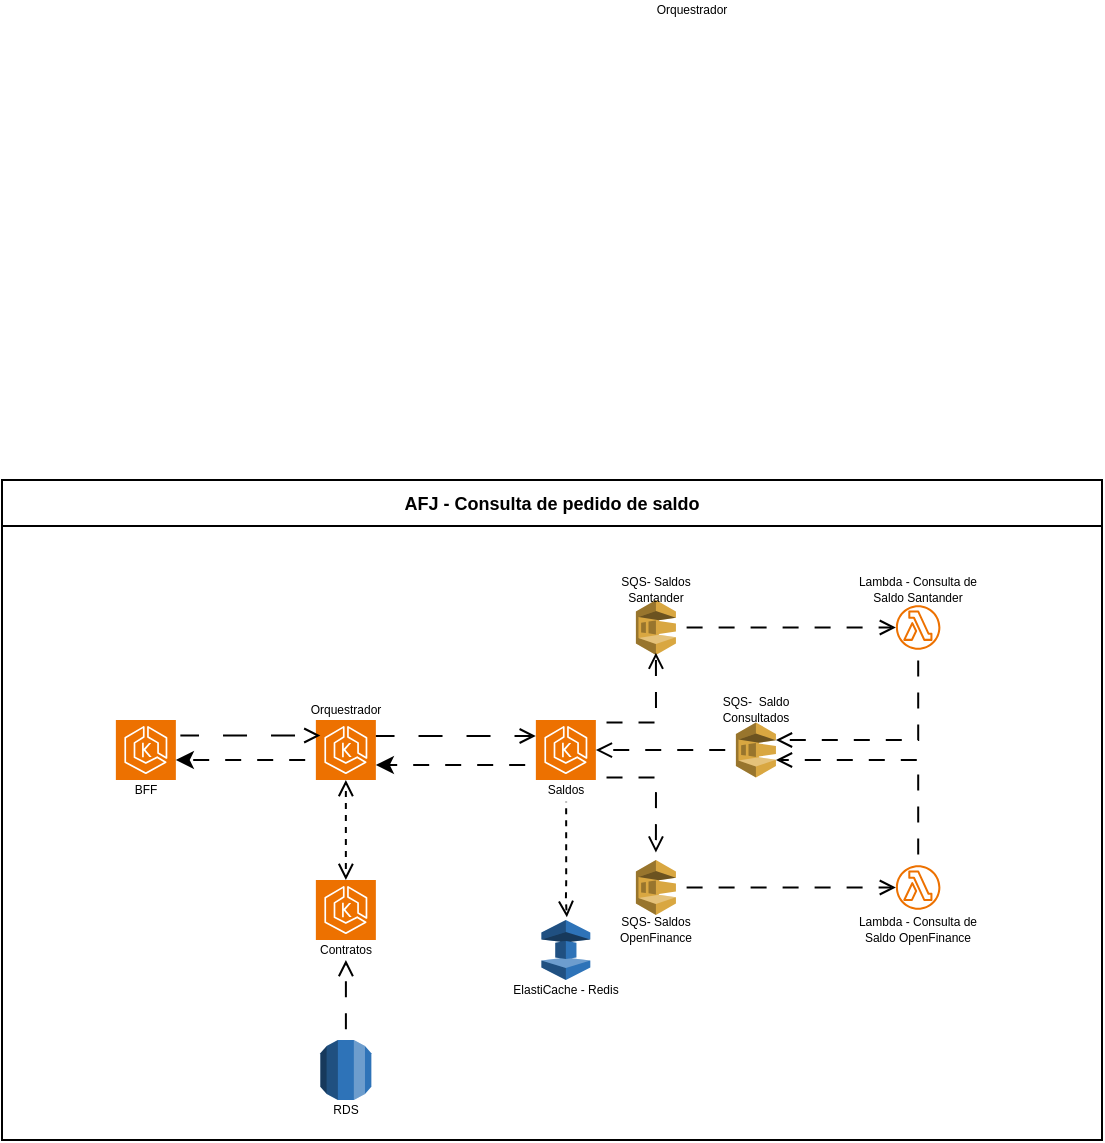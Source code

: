 <mxfile version="22.0.8" type="github">
  <diagram name="Page-1" id="U2yzPNKRa5jr_gz5b9rq">
    <mxGraphModel dx="1056" dy="393" grid="1" gridSize="10" guides="1" tooltips="1" connect="1" arrows="1" fold="1" page="1" pageScale="1" pageWidth="850" pageHeight="1100" math="0" shadow="0">
      <root>
        <mxCell id="0" />
        <mxCell id="1" parent="0" />
        <mxCell id="41qSbJFIDwx0e7CXlq-T-26" value="AFJ - Consulta de pedido de saldo" style="swimlane;whiteSpace=wrap;html=1;fontSize=9;" vertex="1" parent="1">
          <mxGeometry x="120" y="250" width="550" height="330" as="geometry">
            <mxRectangle x="100" y="260" width="190" height="23" as="alternateBounds" />
          </mxGeometry>
        </mxCell>
        <mxCell id="41qSbJFIDwx0e7CXlq-T-5" value="" style="sketch=0;points=[[0,0,0],[0.25,0,0],[0.5,0,0],[0.75,0,0],[1,0,0],[0,1,0],[0.25,1,0],[0.5,1,0],[0.75,1,0],[1,1,0],[0,0.25,0],[0,0.5,0],[0,0.75,0],[1,0.25,0],[1,0.5,0],[1,0.75,0]];outlineConnect=0;fontColor=#232F3E;fillColor=#ED7100;strokeColor=#ffffff;dashed=0;verticalLabelPosition=bottom;verticalAlign=top;align=center;html=1;fontSize=12;fontStyle=0;aspect=fixed;shape=mxgraph.aws4.resourceIcon;resIcon=mxgraph.aws4.eks;" vertex="1" parent="41qSbJFIDwx0e7CXlq-T-26">
          <mxGeometry x="56.93" y="120" width="30" height="30" as="geometry" />
        </mxCell>
        <mxCell id="41qSbJFIDwx0e7CXlq-T-6" value="" style="sketch=0;points=[[0,0,0],[0.25,0,0],[0.5,0,0],[0.75,0,0],[1,0,0],[0,1,0],[0.25,1,0],[0.5,1,0],[0.75,1,0],[1,1,0],[0,0.25,0],[0,0.5,0],[0,0.75,0],[1,0.25,0],[1,0.5,0],[1,0.75,0]];outlineConnect=0;fontColor=#232F3E;fillColor=#ED7100;strokeColor=#ffffff;dashed=0;verticalLabelPosition=bottom;verticalAlign=top;align=center;html=1;fontSize=12;fontStyle=0;aspect=fixed;shape=mxgraph.aws4.resourceIcon;resIcon=mxgraph.aws4.eks;" vertex="1" parent="41qSbJFIDwx0e7CXlq-T-26">
          <mxGeometry x="156.93" y="120" width="30" height="30" as="geometry" />
        </mxCell>
        <mxCell id="41qSbJFIDwx0e7CXlq-T-7" value="" style="sketch=0;points=[[0,0,0],[0.25,0,0],[0.5,0,0],[0.75,0,0],[1,0,0],[0,1,0],[0.25,1,0],[0.5,1,0],[0.75,1,0],[1,1,0],[0,0.25,0],[0,0.5,0],[0,0.75,0],[1,0.25,0],[1,0.5,0],[1,0.75,0]];outlineConnect=0;fontColor=#232F3E;fillColor=#ED7100;strokeColor=#ffffff;dashed=0;verticalLabelPosition=bottom;verticalAlign=top;align=center;html=1;fontSize=12;fontStyle=1;aspect=fixed;shape=mxgraph.aws4.resourceIcon;resIcon=mxgraph.aws4.eks;" vertex="1" parent="41qSbJFIDwx0e7CXlq-T-26">
          <mxGeometry x="156.93" y="200" width="30" height="30" as="geometry" />
        </mxCell>
        <mxCell id="41qSbJFIDwx0e7CXlq-T-21" style="edgeStyle=orthogonalEdgeStyle;rounded=0;orthogonalLoop=1;jettySize=auto;html=1;dashed=1;endArrow=open;endFill=0;flowAnimation=1;startArrow=open;startFill=0;" edge="1" parent="41qSbJFIDwx0e7CXlq-T-26" source="41qSbJFIDwx0e7CXlq-T-6" target="41qSbJFIDwx0e7CXlq-T-7">
          <mxGeometry relative="1" as="geometry" />
        </mxCell>
        <mxCell id="41qSbJFIDwx0e7CXlq-T-32" style="edgeStyle=orthogonalEdgeStyle;rounded=0;orthogonalLoop=1;jettySize=auto;html=1;entryX=0.407;entryY=-0.045;entryDx=0;entryDy=0;entryPerimeter=0;dashed=1;flowAnimation=1;endArrow=open;endFill=0;startArrow=none;startFill=0;" edge="1" parent="41qSbJFIDwx0e7CXlq-T-26">
          <mxGeometry relative="1" as="geometry">
            <mxPoint x="282.08" y="160.9" as="sourcePoint" />
            <mxPoint x="282.425" y="218.65" as="targetPoint" />
            <Array as="points">
              <mxPoint x="281.93" y="201" />
              <mxPoint x="281.93" y="210" />
              <mxPoint x="276.93" y="210" />
            </Array>
          </mxGeometry>
        </mxCell>
        <mxCell id="41qSbJFIDwx0e7CXlq-T-193" style="edgeStyle=orthogonalEdgeStyle;rounded=0;orthogonalLoop=1;jettySize=auto;html=1;dashed=1;dashPattern=8 8;endArrow=open;endFill=0;flowAnimation=1;" edge="1" parent="41qSbJFIDwx0e7CXlq-T-26">
          <mxGeometry relative="1" as="geometry">
            <mxPoint x="296.93" y="148.75" as="sourcePoint" />
            <mxPoint x="326.95" y="186.31" as="targetPoint" />
            <Array as="points">
              <mxPoint x="326.95" y="148.75" />
            </Array>
          </mxGeometry>
        </mxCell>
        <mxCell id="41qSbJFIDwx0e7CXlq-T-8" value="" style="points=[[0,0,0],[0.25,0,0],[0.5,0,0],[0.75,0,0],[1,0,0],[0,1,0],[0.25,1,0],[0.5,1,0],[0.75,1,0],[1,1,0],[0,0.25,0],[0,0.5,0],[0,0.75,0],[1,0.25,0],[1,0.5,0],[1,0.75,0]];outlineConnect=0;fontColor=#232F3E;fillColor=#ED7100;strokeColor=#ffffff;dashed=0;verticalLabelPosition=bottom;verticalAlign=top;align=center;html=1;fontSize=12;fontStyle=1;aspect=fixed;shape=mxgraph.aws4.resourceIcon;resIcon=mxgraph.aws4.eks;shadow=0;" vertex="1" parent="41qSbJFIDwx0e7CXlq-T-26">
          <mxGeometry x="266.93" y="120" width="30" height="30" as="geometry" />
        </mxCell>
        <mxCell id="41qSbJFIDwx0e7CXlq-T-113" style="edgeStyle=orthogonalEdgeStyle;rounded=0;orthogonalLoop=1;jettySize=auto;html=1;entryX=0.5;entryY=1;entryDx=0;entryDy=0;endArrow=open;endFill=0;dashed=1;dashPattern=8 8;flowAnimation=1;" edge="1" parent="41qSbJFIDwx0e7CXlq-T-26" source="41qSbJFIDwx0e7CXlq-T-9" target="41qSbJFIDwx0e7CXlq-T-107">
          <mxGeometry relative="1" as="geometry" />
        </mxCell>
        <mxCell id="41qSbJFIDwx0e7CXlq-T-9" value="" style="outlineConnect=0;dashed=0;verticalLabelPosition=bottom;verticalAlign=top;align=center;html=1;shape=mxgraph.aws3.rds;fillColor=#2E73B8;gradientColor=none;" vertex="1" parent="41qSbJFIDwx0e7CXlq-T-26">
          <mxGeometry x="159.18" y="280" width="25.5" height="30" as="geometry" />
        </mxCell>
        <mxCell id="41qSbJFIDwx0e7CXlq-T-22" style="edgeStyle=orthogonalEdgeStyle;rounded=0;orthogonalLoop=1;jettySize=auto;html=1;entryX=0;entryY=0.5;entryDx=0;entryDy=0;entryPerimeter=0;dashed=1;endArrow=open;endFill=0;flowAnimation=1;dashPattern=12 12;" edge="1" parent="41qSbJFIDwx0e7CXlq-T-26">
          <mxGeometry relative="1" as="geometry">
            <mxPoint x="89.18" y="127.75" as="sourcePoint" />
            <mxPoint x="159.18" y="127.75" as="targetPoint" />
          </mxGeometry>
        </mxCell>
        <mxCell id="41qSbJFIDwx0e7CXlq-T-28" style="edgeStyle=orthogonalEdgeStyle;rounded=0;orthogonalLoop=1;jettySize=auto;html=1;endArrow=open;endFill=0;dashed=1;flowAnimation=1;dashPattern=12 12;" edge="1" parent="41qSbJFIDwx0e7CXlq-T-26">
          <mxGeometry relative="1" as="geometry">
            <mxPoint x="186.93" y="128" as="sourcePoint" />
            <mxPoint x="266.93" y="128" as="targetPoint" />
            <Array as="points">
              <mxPoint x="266.93" y="128.25" />
            </Array>
          </mxGeometry>
        </mxCell>
        <mxCell id="41qSbJFIDwx0e7CXlq-T-29" style="edgeStyle=orthogonalEdgeStyle;rounded=0;orthogonalLoop=1;jettySize=auto;html=1;entryX=1;entryY=0.75;entryDx=0;entryDy=0;entryPerimeter=0;flowAnimation=1;" edge="1" parent="41qSbJFIDwx0e7CXlq-T-26" source="41qSbJFIDwx0e7CXlq-T-8" target="41qSbJFIDwx0e7CXlq-T-6">
          <mxGeometry relative="1" as="geometry">
            <Array as="points">
              <mxPoint x="226.93" y="143" />
            </Array>
          </mxGeometry>
        </mxCell>
        <mxCell id="41qSbJFIDwx0e7CXlq-T-30" style="edgeStyle=orthogonalEdgeStyle;rounded=0;orthogonalLoop=1;jettySize=auto;html=1;entryX=1;entryY=0.75;entryDx=0;entryDy=0;entryPerimeter=0;flowAnimation=1;" edge="1" parent="41qSbJFIDwx0e7CXlq-T-26">
          <mxGeometry relative="1" as="geometry">
            <mxPoint x="156.93" y="140" as="sourcePoint" />
            <mxPoint x="86.93" y="140" as="targetPoint" />
            <Array as="points">
              <mxPoint x="126.93" y="140" />
            </Array>
          </mxGeometry>
        </mxCell>
        <mxCell id="41qSbJFIDwx0e7CXlq-T-197" style="edgeStyle=orthogonalEdgeStyle;rounded=0;orthogonalLoop=1;jettySize=auto;html=1;dashed=1;dashPattern=8 8;endArrow=open;endFill=0;flowAnimation=1;" edge="1" parent="41qSbJFIDwx0e7CXlq-T-26" source="41qSbJFIDwx0e7CXlq-T-17" target="41qSbJFIDwx0e7CXlq-T-176">
          <mxGeometry relative="1" as="geometry">
            <Array as="points">
              <mxPoint x="457.95" y="130" />
            </Array>
          </mxGeometry>
        </mxCell>
        <mxCell id="41qSbJFIDwx0e7CXlq-T-17" value="" style="sketch=0;outlineConnect=0;fontColor=#232F3E;gradientColor=none;fillColor=#ED7100;strokeColor=none;dashed=0;verticalLabelPosition=bottom;verticalAlign=top;align=center;html=1;fontSize=12;fontStyle=0;aspect=fixed;pointerEvents=1;shape=mxgraph.aws4.lambda_function;" vertex="1" parent="41qSbJFIDwx0e7CXlq-T-26">
          <mxGeometry x="446.95" y="62.62" width="22.25" height="22.25" as="geometry" />
        </mxCell>
        <mxCell id="41qSbJFIDwx0e7CXlq-T-103" value="BFF" style="text;html=1;strokeColor=none;fillColor=none;align=center;verticalAlign=middle;whiteSpace=wrap;rounded=0;fontSize=6;" vertex="1" parent="41qSbJFIDwx0e7CXlq-T-26">
          <mxGeometry x="61.93" y="150" width="20" height="10" as="geometry" />
        </mxCell>
        <mxCell id="41qSbJFIDwx0e7CXlq-T-104" value="Orquestrador" style="text;html=1;strokeColor=none;fillColor=none;align=center;verticalAlign=middle;whiteSpace=wrap;rounded=0;fontSize=6;" vertex="1" parent="41qSbJFIDwx0e7CXlq-T-26">
          <mxGeometry x="161.95" y="110" width="20" height="10" as="geometry" />
        </mxCell>
        <mxCell id="41qSbJFIDwx0e7CXlq-T-107" value="Contratos" style="text;html=1;strokeColor=none;fillColor=none;align=center;verticalAlign=middle;whiteSpace=wrap;rounded=0;fontSize=6;" vertex="1" parent="41qSbJFIDwx0e7CXlq-T-26">
          <mxGeometry x="121.95" y="230" width="100" height="10" as="geometry" />
        </mxCell>
        <mxCell id="41qSbJFIDwx0e7CXlq-T-144" value="Saldos" style="text;html=1;strokeColor=none;fillColor=none;align=center;verticalAlign=middle;whiteSpace=wrap;rounded=0;fontSize=6;" vertex="1" parent="41qSbJFIDwx0e7CXlq-T-26">
          <mxGeometry x="271.93" y="150" width="20" height="10" as="geometry" />
        </mxCell>
        <mxCell id="41qSbJFIDwx0e7CXlq-T-199" style="edgeStyle=orthogonalEdgeStyle;rounded=0;orthogonalLoop=1;jettySize=auto;html=1;dashed=1;dashPattern=8 8;endArrow=open;endFill=0;flowAnimation=1;" edge="1" parent="41qSbJFIDwx0e7CXlq-T-26" source="41qSbJFIDwx0e7CXlq-T-176" target="41qSbJFIDwx0e7CXlq-T-8">
          <mxGeometry relative="1" as="geometry">
            <Array as="points">
              <mxPoint x="346.95" y="135" />
              <mxPoint x="346.95" y="135" />
            </Array>
          </mxGeometry>
        </mxCell>
        <mxCell id="41qSbJFIDwx0e7CXlq-T-176" value="" style="outlineConnect=0;dashed=0;verticalLabelPosition=bottom;verticalAlign=top;align=center;html=1;shape=mxgraph.aws3.sqs;fillColor=#D9A741;gradientColor=none;" vertex="1" parent="41qSbJFIDwx0e7CXlq-T-26">
          <mxGeometry x="366.95" y="121.25" width="20.02" height="27.5" as="geometry" />
        </mxCell>
        <mxCell id="41qSbJFIDwx0e7CXlq-T-198" style="edgeStyle=orthogonalEdgeStyle;rounded=0;orthogonalLoop=1;jettySize=auto;html=1;dashed=1;dashPattern=8 8;endArrow=open;endFill=0;flowAnimation=1;" edge="1" parent="41qSbJFIDwx0e7CXlq-T-26" source="41qSbJFIDwx0e7CXlq-T-179" target="41qSbJFIDwx0e7CXlq-T-176">
          <mxGeometry relative="1" as="geometry">
            <Array as="points">
              <mxPoint x="457.95" y="140" />
            </Array>
          </mxGeometry>
        </mxCell>
        <mxCell id="41qSbJFIDwx0e7CXlq-T-179" value="" style="sketch=0;outlineConnect=0;fontColor=#232F3E;gradientColor=none;fillColor=#ED7100;strokeColor=none;dashed=0;verticalLabelPosition=bottom;verticalAlign=top;align=center;html=1;fontSize=12;fontStyle=0;aspect=fixed;pointerEvents=1;shape=mxgraph.aws4.lambda_function;" vertex="1" parent="41qSbJFIDwx0e7CXlq-T-26">
          <mxGeometry x="446.95" y="192.63" width="22.25" height="22.25" as="geometry" />
        </mxCell>
        <mxCell id="41qSbJFIDwx0e7CXlq-T-195" style="edgeStyle=orthogonalEdgeStyle;rounded=0;orthogonalLoop=1;jettySize=auto;html=1;dashed=1;dashPattern=8 8;endArrow=open;endFill=0;flowAnimation=1;" edge="1" parent="41qSbJFIDwx0e7CXlq-T-26" source="41qSbJFIDwx0e7CXlq-T-187" target="41qSbJFIDwx0e7CXlq-T-17">
          <mxGeometry relative="1" as="geometry" />
        </mxCell>
        <mxCell id="41qSbJFIDwx0e7CXlq-T-187" value="" style="outlineConnect=0;dashed=0;verticalLabelPosition=bottom;verticalAlign=top;align=center;html=1;shape=mxgraph.aws3.sqs;fillColor=#D9A741;gradientColor=none;" vertex="1" parent="41qSbJFIDwx0e7CXlq-T-26">
          <mxGeometry x="316.95" y="60" width="20.02" height="27.5" as="geometry" />
        </mxCell>
        <mxCell id="41qSbJFIDwx0e7CXlq-T-196" style="edgeStyle=orthogonalEdgeStyle;rounded=0;orthogonalLoop=1;jettySize=auto;html=1;dashed=1;dashPattern=8 8;endArrow=open;endFill=0;flowAnimation=1;" edge="1" parent="41qSbJFIDwx0e7CXlq-T-26" source="41qSbJFIDwx0e7CXlq-T-188" target="41qSbJFIDwx0e7CXlq-T-179">
          <mxGeometry relative="1" as="geometry" />
        </mxCell>
        <mxCell id="41qSbJFIDwx0e7CXlq-T-188" value="" style="outlineConnect=0;dashed=0;verticalLabelPosition=bottom;verticalAlign=top;align=center;html=1;shape=mxgraph.aws3.sqs;fillColor=#D9A741;gradientColor=none;" vertex="1" parent="41qSbJFIDwx0e7CXlq-T-26">
          <mxGeometry x="316.95" y="190" width="20.02" height="27.5" as="geometry" />
        </mxCell>
        <mxCell id="41qSbJFIDwx0e7CXlq-T-192" style="edgeStyle=orthogonalEdgeStyle;rounded=0;orthogonalLoop=1;jettySize=auto;html=1;entryX=0.5;entryY=1;entryDx=0;entryDy=0;entryPerimeter=0;dashed=1;dashPattern=8 8;endArrow=open;endFill=0;flowAnimation=1;" edge="1" parent="41qSbJFIDwx0e7CXlq-T-26">
          <mxGeometry relative="1" as="geometry">
            <mxPoint x="296.93" y="121.25" as="sourcePoint" />
            <mxPoint x="326.96" y="86.32" as="targetPoint" />
            <Array as="points">
              <mxPoint x="326.95" y="121.25" />
            </Array>
          </mxGeometry>
        </mxCell>
        <mxCell id="41qSbJFIDwx0e7CXlq-T-201" value="SQS- Saldos OpenFinance" style="text;html=1;strokeColor=none;fillColor=none;align=center;verticalAlign=middle;whiteSpace=wrap;rounded=0;fontSize=6;" vertex="1" parent="41qSbJFIDwx0e7CXlq-T-26">
          <mxGeometry x="291.96" y="220" width="70" height="10" as="geometry" />
        </mxCell>
        <mxCell id="41qSbJFIDwx0e7CXlq-T-202" value="SQS-&amp;nbsp; Saldo Consultados" style="text;html=1;strokeColor=none;fillColor=none;align=center;verticalAlign=middle;whiteSpace=wrap;rounded=0;fontSize=6;" vertex="1" parent="41qSbJFIDwx0e7CXlq-T-26">
          <mxGeometry x="341.96" y="110" width="70" height="10" as="geometry" />
        </mxCell>
        <mxCell id="41qSbJFIDwx0e7CXlq-T-204" value="" style="outlineConnect=0;dashed=0;verticalLabelPosition=bottom;verticalAlign=top;align=center;html=1;shape=mxgraph.aws3.elasticache;fillColor=#2E73B8;gradientColor=none;" vertex="1" parent="41qSbJFIDwx0e7CXlq-T-26">
          <mxGeometry x="269.7" y="220" width="24.46" height="30" as="geometry" />
        </mxCell>
        <mxCell id="41qSbJFIDwx0e7CXlq-T-205" value="ElastiCache - Redis" style="text;html=1;strokeColor=none;fillColor=none;align=center;verticalAlign=middle;whiteSpace=wrap;rounded=0;fontSize=6;" vertex="1" parent="41qSbJFIDwx0e7CXlq-T-26">
          <mxGeometry x="246.95" y="250" width="70" height="10" as="geometry" />
        </mxCell>
        <mxCell id="41qSbJFIDwx0e7CXlq-T-206" value="RDS" style="text;html=1;strokeColor=none;fillColor=none;align=center;verticalAlign=middle;whiteSpace=wrap;rounded=0;fontSize=6;" vertex="1" parent="41qSbJFIDwx0e7CXlq-T-26">
          <mxGeometry x="136.93" y="310" width="70" height="10" as="geometry" />
        </mxCell>
        <mxCell id="41qSbJFIDwx0e7CXlq-T-200" value="SQS- Saldos &lt;br&gt;Santander" style="text;html=1;strokeColor=none;fillColor=none;align=center;verticalAlign=middle;whiteSpace=wrap;rounded=0;fontSize=6;" vertex="1" parent="41qSbJFIDwx0e7CXlq-T-26">
          <mxGeometry x="291.93" y="50" width="70" height="10" as="geometry" />
        </mxCell>
        <mxCell id="41qSbJFIDwx0e7CXlq-T-207" value="Lambda - Consulta de Saldo OpenFinance" style="text;html=1;strokeColor=none;fillColor=none;align=center;verticalAlign=middle;whiteSpace=wrap;rounded=0;fontSize=6;" vertex="1" parent="41qSbJFIDwx0e7CXlq-T-26">
          <mxGeometry x="423.07" y="220" width="70" height="10" as="geometry" />
        </mxCell>
        <mxCell id="41qSbJFIDwx0e7CXlq-T-208" value="Lambda - Consulta de Saldo Santander" style="text;html=1;strokeColor=none;fillColor=none;align=center;verticalAlign=middle;whiteSpace=wrap;rounded=0;fontSize=6;" vertex="1" parent="41qSbJFIDwx0e7CXlq-T-26">
          <mxGeometry x="423.07" y="50" width="70" height="10" as="geometry" />
        </mxCell>
        <mxCell id="41qSbJFIDwx0e7CXlq-T-164" style="edgeStyle=orthogonalEdgeStyle;rounded=0;orthogonalLoop=1;jettySize=auto;html=1;dashed=1;endArrow=open;endFill=0;flowAnimation=1;dashPattern=12 12;" edge="1" parent="1" source="41qSbJFIDwx0e7CXlq-T-156">
          <mxGeometry relative="1" as="geometry">
            <mxPoint x="584.98" y="-20" as="targetPoint" />
          </mxGeometry>
        </mxCell>
        <mxCell id="41qSbJFIDwx0e7CXlq-T-171" value="Orquestrador" style="text;html=1;strokeColor=none;fillColor=none;align=center;verticalAlign=middle;whiteSpace=wrap;rounded=0;fontSize=6;" vertex="1" parent="1">
          <mxGeometry x="455" y="10" width="20" height="10" as="geometry" />
        </mxCell>
      </root>
    </mxGraphModel>
  </diagram>
</mxfile>
